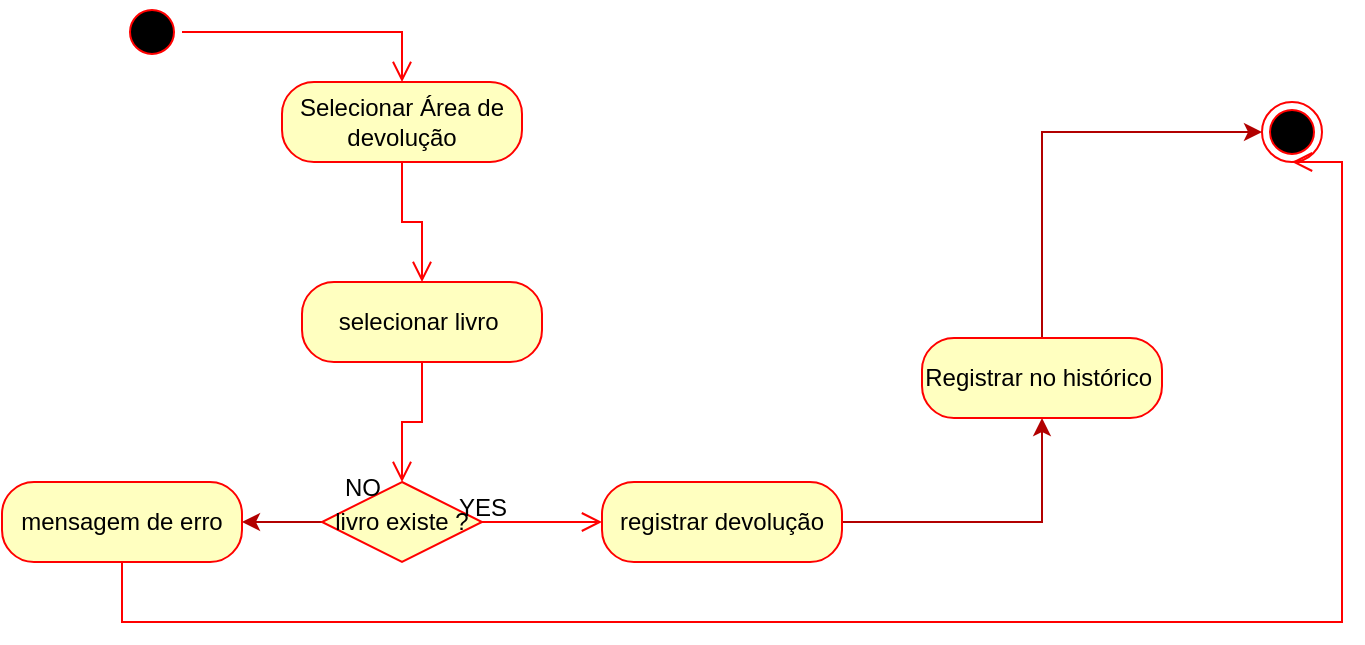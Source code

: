 <mxfile version="21.7.4" type="device">
  <diagram name="Página-1" id="dbkk7GY-LDsdKnpkDWz8">
    <mxGraphModel dx="880" dy="470" grid="1" gridSize="10" guides="1" tooltips="1" connect="1" arrows="1" fold="1" page="1" pageScale="1" pageWidth="827" pageHeight="1169" math="0" shadow="0">
      <root>
        <mxCell id="0" />
        <mxCell id="1" parent="0" />
        <mxCell id="obu3oDADEqTJbinGFdXv-1" value="" style="ellipse;html=1;shape=startState;fillColor=#000000;strokeColor=#ff0000;" vertex="1" parent="1">
          <mxGeometry x="80" y="10" width="30" height="30" as="geometry" />
        </mxCell>
        <mxCell id="obu3oDADEqTJbinGFdXv-2" value="" style="edgeStyle=orthogonalEdgeStyle;html=1;verticalAlign=bottom;endArrow=open;endSize=8;strokeColor=#ff0000;rounded=0;entryX=0.5;entryY=0;entryDx=0;entryDy=0;" edge="1" source="obu3oDADEqTJbinGFdXv-1" parent="1" target="obu3oDADEqTJbinGFdXv-6">
          <mxGeometry relative="1" as="geometry">
            <mxPoint x="180" y="50" as="targetPoint" />
          </mxGeometry>
        </mxCell>
        <mxCell id="obu3oDADEqTJbinGFdXv-6" value="Selecionar Área de devolução" style="rounded=1;whiteSpace=wrap;html=1;arcSize=40;fontColor=#000000;fillColor=#ffffc0;strokeColor=#ff0000;" vertex="1" parent="1">
          <mxGeometry x="160" y="50" width="120" height="40" as="geometry" />
        </mxCell>
        <mxCell id="obu3oDADEqTJbinGFdXv-7" value="" style="edgeStyle=orthogonalEdgeStyle;html=1;verticalAlign=bottom;endArrow=open;endSize=8;strokeColor=#ff0000;rounded=0;entryX=0.5;entryY=0;entryDx=0;entryDy=0;" edge="1" source="obu3oDADEqTJbinGFdXv-6" parent="1" target="obu3oDADEqTJbinGFdXv-8">
          <mxGeometry relative="1" as="geometry">
            <mxPoint x="180" y="150" as="targetPoint" />
          </mxGeometry>
        </mxCell>
        <mxCell id="obu3oDADEqTJbinGFdXv-8" value="selecionar livro&amp;nbsp;" style="rounded=1;whiteSpace=wrap;html=1;arcSize=40;fontColor=#000000;fillColor=#ffffc0;strokeColor=#ff0000;" vertex="1" parent="1">
          <mxGeometry x="170" y="150" width="120" height="40" as="geometry" />
        </mxCell>
        <mxCell id="obu3oDADEqTJbinGFdXv-9" value="" style="edgeStyle=orthogonalEdgeStyle;html=1;verticalAlign=bottom;endArrow=open;endSize=8;strokeColor=#ff0000;rounded=0;entryX=0.5;entryY=0;entryDx=0;entryDy=0;" edge="1" source="obu3oDADEqTJbinGFdXv-8" parent="1" target="obu3oDADEqTJbinGFdXv-10">
          <mxGeometry relative="1" as="geometry">
            <mxPoint x="180" y="250" as="targetPoint" />
          </mxGeometry>
        </mxCell>
        <mxCell id="obu3oDADEqTJbinGFdXv-18" style="edgeStyle=orthogonalEdgeStyle;rounded=0;orthogonalLoop=1;jettySize=auto;html=1;entryX=1;entryY=0.5;entryDx=0;entryDy=0;fillColor=#e51400;strokeColor=#B20000;" edge="1" parent="1" source="obu3oDADEqTJbinGFdXv-10" target="obu3oDADEqTJbinGFdXv-16">
          <mxGeometry relative="1" as="geometry" />
        </mxCell>
        <mxCell id="obu3oDADEqTJbinGFdXv-10" value="livro existe ?" style="rhombus;whiteSpace=wrap;html=1;fontColor=#000000;fillColor=#ffffc0;strokeColor=#ff0000;" vertex="1" parent="1">
          <mxGeometry x="180" y="250" width="80" height="40" as="geometry" />
        </mxCell>
        <mxCell id="obu3oDADEqTJbinGFdXv-11" value="" style="edgeStyle=orthogonalEdgeStyle;html=1;align=left;verticalAlign=bottom;endArrow=open;endSize=8;strokeColor=#ff0000;rounded=0;" edge="1" source="obu3oDADEqTJbinGFdXv-10" parent="1">
          <mxGeometry x="-1" relative="1" as="geometry">
            <mxPoint x="320" y="270" as="targetPoint" />
          </mxGeometry>
        </mxCell>
        <mxCell id="obu3oDADEqTJbinGFdXv-24" value="" style="edgeStyle=orthogonalEdgeStyle;rounded=0;orthogonalLoop=1;jettySize=auto;html=1;fillColor=#e51400;strokeColor=#B20000;" edge="1" parent="1" source="obu3oDADEqTJbinGFdXv-13" target="obu3oDADEqTJbinGFdXv-21">
          <mxGeometry relative="1" as="geometry">
            <mxPoint x="540" y="220" as="targetPoint" />
          </mxGeometry>
        </mxCell>
        <mxCell id="obu3oDADEqTJbinGFdXv-13" value="registrar devolução" style="rounded=1;whiteSpace=wrap;html=1;arcSize=40;fontColor=#000000;fillColor=#ffffc0;strokeColor=#ff0000;" vertex="1" parent="1">
          <mxGeometry x="320" y="250" width="120" height="40" as="geometry" />
        </mxCell>
        <mxCell id="obu3oDADEqTJbinGFdXv-15" value="" style="ellipse;html=1;shape=endState;fillColor=#000000;strokeColor=#ff0000;" vertex="1" parent="1">
          <mxGeometry x="650" y="60" width="30" height="30" as="geometry" />
        </mxCell>
        <mxCell id="obu3oDADEqTJbinGFdXv-16" value="mensagem de erro" style="rounded=1;whiteSpace=wrap;html=1;arcSize=40;fontColor=#000000;fillColor=#ffffc0;strokeColor=#ff0000;" vertex="1" parent="1">
          <mxGeometry x="20" y="250" width="120" height="40" as="geometry" />
        </mxCell>
        <mxCell id="obu3oDADEqTJbinGFdXv-17" value="" style="edgeStyle=orthogonalEdgeStyle;html=1;verticalAlign=bottom;endArrow=open;endSize=8;strokeColor=#ff0000;rounded=0;entryX=0.5;entryY=1;entryDx=0;entryDy=0;" edge="1" source="obu3oDADEqTJbinGFdXv-16" parent="1" target="obu3oDADEqTJbinGFdXv-15">
          <mxGeometry relative="1" as="geometry">
            <mxPoint x="60" y="350" as="targetPoint" />
            <Array as="points">
              <mxPoint x="80" y="320" />
              <mxPoint x="690" y="320" />
              <mxPoint x="690" y="90" />
            </Array>
          </mxGeometry>
        </mxCell>
        <mxCell id="obu3oDADEqTJbinGFdXv-19" value="NO" style="text;html=1;align=center;verticalAlign=middle;resizable=0;points=[];autosize=1;strokeColor=none;fillColor=none;" vertex="1" parent="1">
          <mxGeometry x="180" y="238" width="40" height="30" as="geometry" />
        </mxCell>
        <mxCell id="obu3oDADEqTJbinGFdXv-20" value="YES" style="text;html=1;align=center;verticalAlign=middle;resizable=0;points=[];autosize=1;strokeColor=none;fillColor=none;" vertex="1" parent="1">
          <mxGeometry x="235" y="248" width="50" height="30" as="geometry" />
        </mxCell>
        <mxCell id="obu3oDADEqTJbinGFdXv-25" style="edgeStyle=orthogonalEdgeStyle;rounded=0;orthogonalLoop=1;jettySize=auto;html=1;entryX=0;entryY=0.5;entryDx=0;entryDy=0;fillColor=#e51400;strokeColor=#B20000;" edge="1" parent="1" source="obu3oDADEqTJbinGFdXv-21" target="obu3oDADEqTJbinGFdXv-15">
          <mxGeometry relative="1" as="geometry">
            <Array as="points">
              <mxPoint x="540" y="75" />
            </Array>
          </mxGeometry>
        </mxCell>
        <mxCell id="obu3oDADEqTJbinGFdXv-21" value="Registrar no histórico&amp;nbsp;" style="rounded=1;whiteSpace=wrap;html=1;arcSize=40;fontColor=#000000;fillColor=#ffffc0;strokeColor=#ff0000;" vertex="1" parent="1">
          <mxGeometry x="480" y="178" width="120" height="40" as="geometry" />
        </mxCell>
      </root>
    </mxGraphModel>
  </diagram>
</mxfile>
